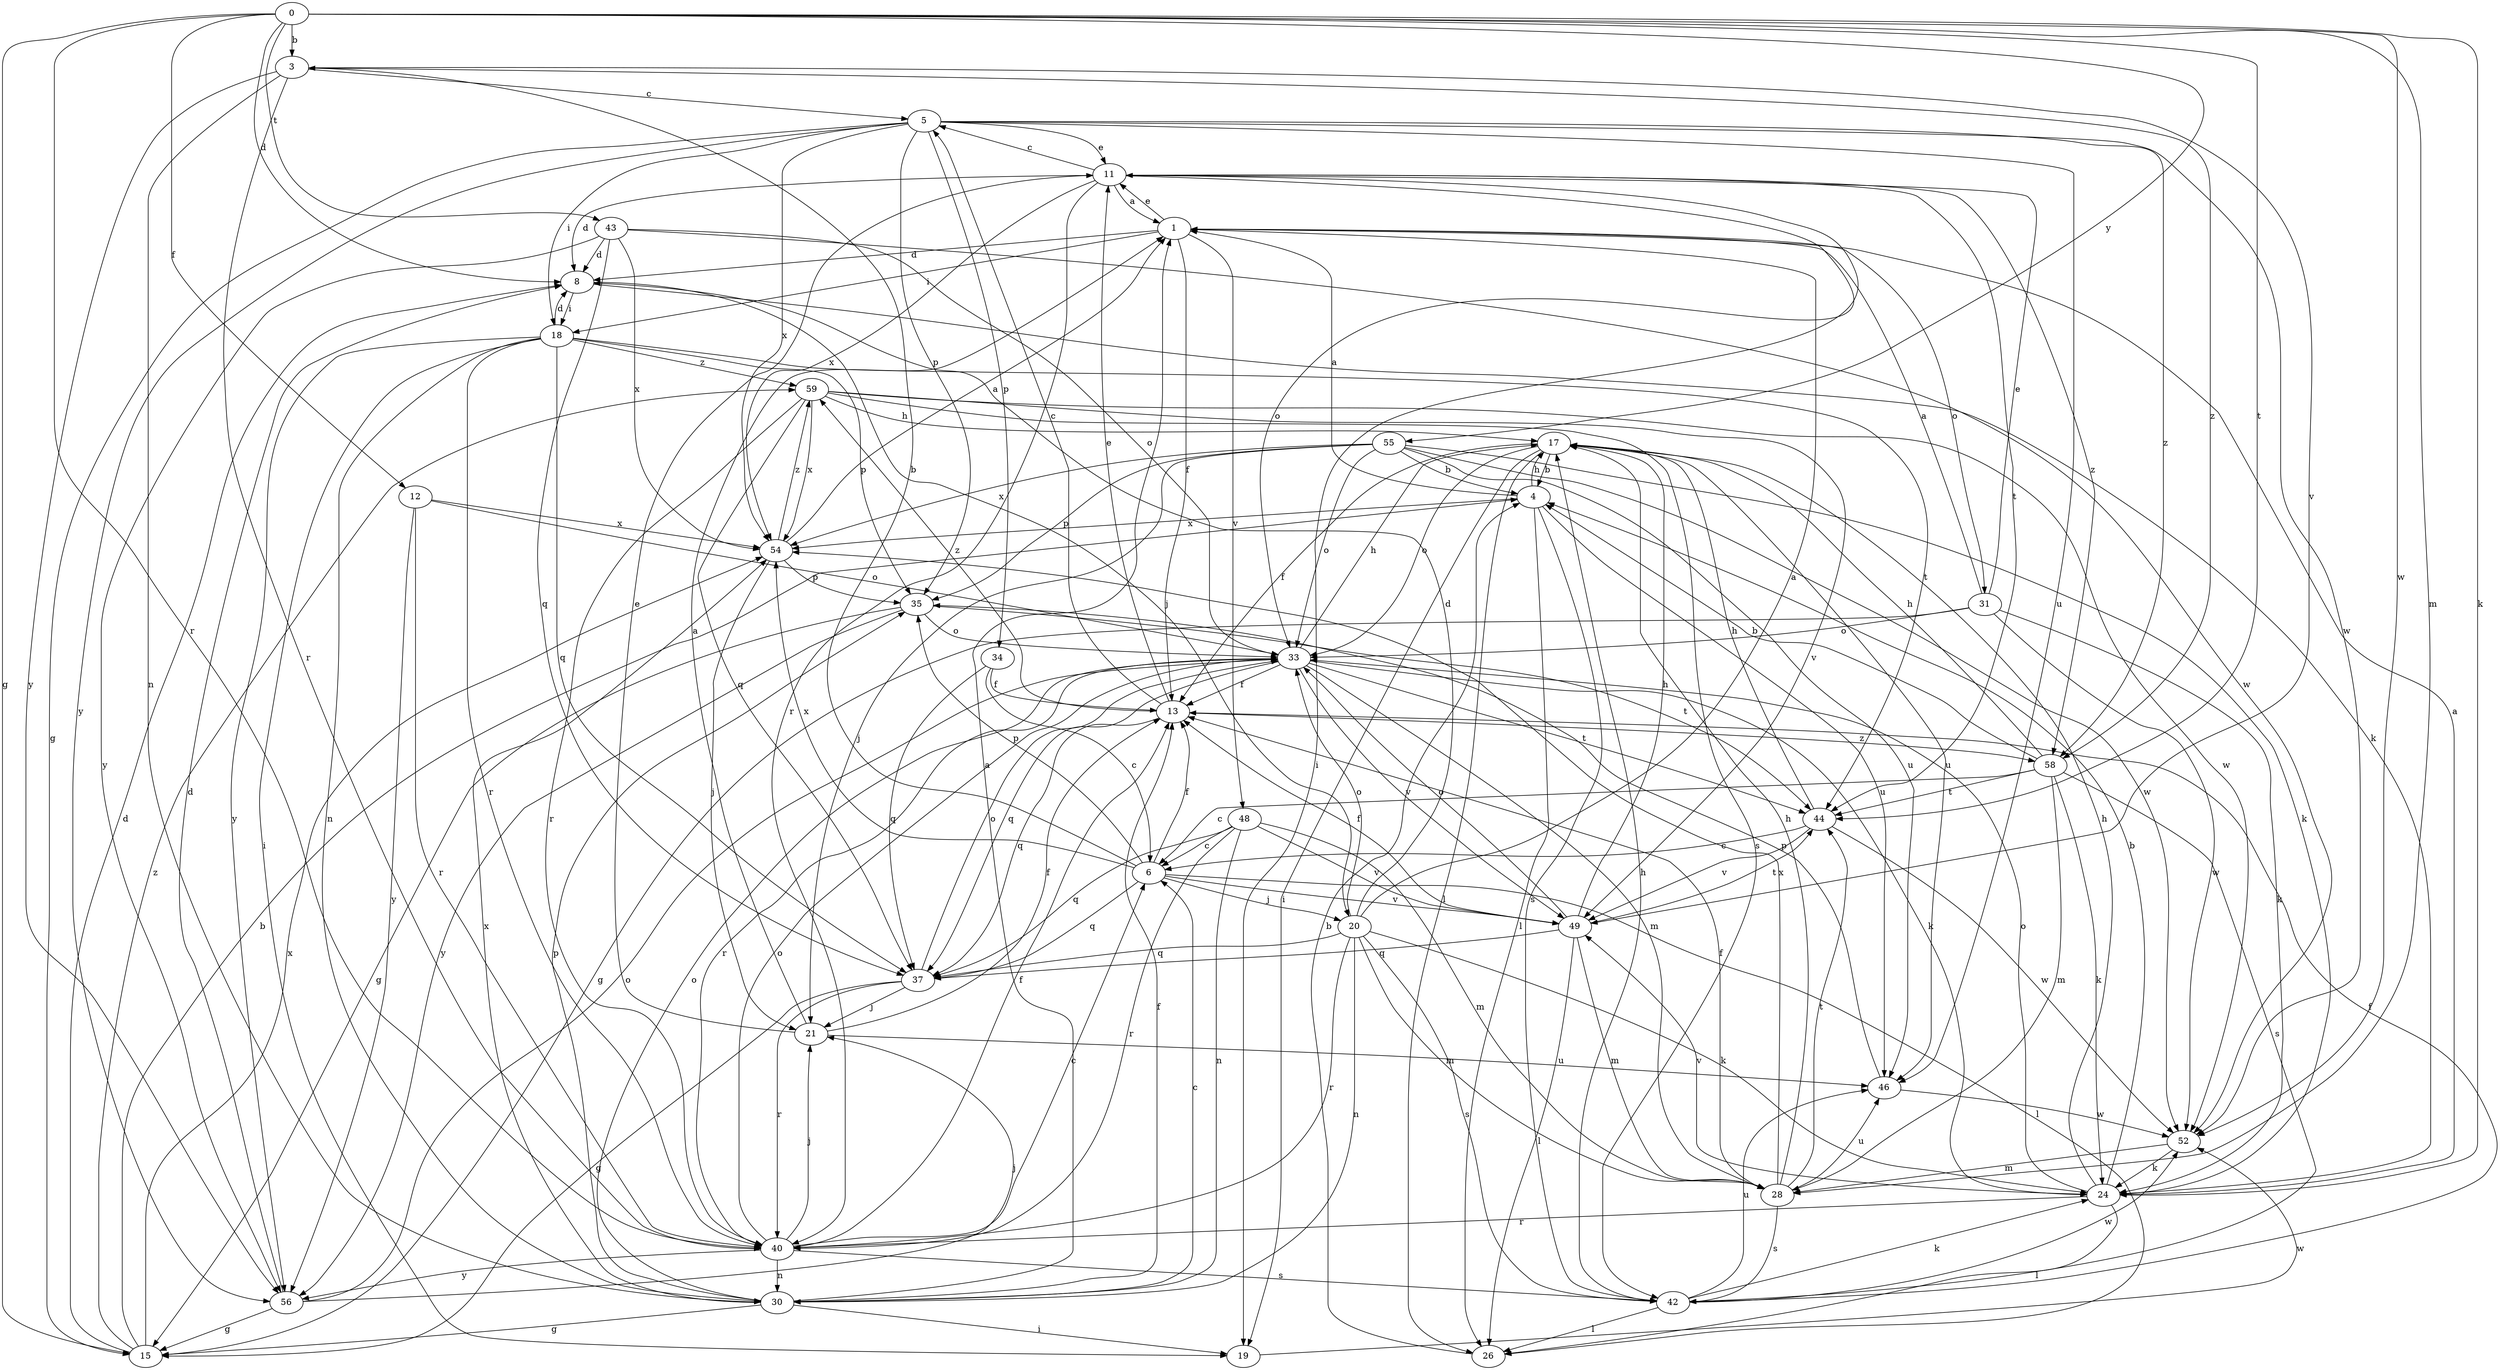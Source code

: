 strict digraph  {
0;
1;
3;
4;
5;
6;
8;
11;
12;
13;
15;
17;
18;
19;
20;
21;
24;
26;
28;
30;
31;
33;
34;
35;
37;
40;
42;
43;
44;
46;
48;
49;
52;
54;
55;
56;
58;
59;
0 -> 3  [label=b];
0 -> 8  [label=d];
0 -> 12  [label=f];
0 -> 15  [label=g];
0 -> 24  [label=k];
0 -> 28  [label=m];
0 -> 40  [label=r];
0 -> 43  [label=t];
0 -> 44  [label=t];
0 -> 52  [label=w];
0 -> 55  [label=y];
1 -> 8  [label=d];
1 -> 11  [label=e];
1 -> 13  [label=f];
1 -> 18  [label=i];
1 -> 31  [label=o];
1 -> 48  [label=v];
3 -> 5  [label=c];
3 -> 30  [label=n];
3 -> 40  [label=r];
3 -> 49  [label=v];
3 -> 56  [label=y];
3 -> 58  [label=z];
4 -> 1  [label=a];
4 -> 17  [label=h];
4 -> 26  [label=l];
4 -> 42  [label=s];
4 -> 46  [label=u];
4 -> 54  [label=x];
5 -> 11  [label=e];
5 -> 15  [label=g];
5 -> 18  [label=i];
5 -> 34  [label=p];
5 -> 35  [label=p];
5 -> 46  [label=u];
5 -> 52  [label=w];
5 -> 54  [label=x];
5 -> 56  [label=y];
5 -> 58  [label=z];
6 -> 3  [label=b];
6 -> 13  [label=f];
6 -> 20  [label=j];
6 -> 26  [label=l];
6 -> 35  [label=p];
6 -> 37  [label=q];
6 -> 49  [label=v];
6 -> 54  [label=x];
8 -> 18  [label=i];
8 -> 20  [label=j];
8 -> 24  [label=k];
11 -> 1  [label=a];
11 -> 5  [label=c];
11 -> 8  [label=d];
11 -> 19  [label=i];
11 -> 33  [label=o];
11 -> 40  [label=r];
11 -> 44  [label=t];
11 -> 54  [label=x];
11 -> 58  [label=z];
12 -> 33  [label=o];
12 -> 40  [label=r];
12 -> 54  [label=x];
12 -> 56  [label=y];
13 -> 5  [label=c];
13 -> 11  [label=e];
13 -> 37  [label=q];
13 -> 58  [label=z];
13 -> 59  [label=z];
15 -> 4  [label=b];
15 -> 8  [label=d];
15 -> 54  [label=x];
15 -> 59  [label=z];
17 -> 4  [label=b];
17 -> 13  [label=f];
17 -> 19  [label=i];
17 -> 26  [label=l];
17 -> 33  [label=o];
17 -> 46  [label=u];
18 -> 8  [label=d];
18 -> 19  [label=i];
18 -> 30  [label=n];
18 -> 35  [label=p];
18 -> 37  [label=q];
18 -> 40  [label=r];
18 -> 44  [label=t];
18 -> 56  [label=y];
18 -> 59  [label=z];
19 -> 52  [label=w];
20 -> 1  [label=a];
20 -> 8  [label=d];
20 -> 24  [label=k];
20 -> 28  [label=m];
20 -> 30  [label=n];
20 -> 33  [label=o];
20 -> 37  [label=q];
20 -> 40  [label=r];
20 -> 42  [label=s];
21 -> 1  [label=a];
21 -> 11  [label=e];
21 -> 13  [label=f];
21 -> 46  [label=u];
24 -> 1  [label=a];
24 -> 4  [label=b];
24 -> 17  [label=h];
24 -> 26  [label=l];
24 -> 33  [label=o];
24 -> 40  [label=r];
24 -> 49  [label=v];
26 -> 4  [label=b];
28 -> 13  [label=f];
28 -> 17  [label=h];
28 -> 42  [label=s];
28 -> 44  [label=t];
28 -> 46  [label=u];
28 -> 54  [label=x];
30 -> 1  [label=a];
30 -> 6  [label=c];
30 -> 13  [label=f];
30 -> 15  [label=g];
30 -> 19  [label=i];
30 -> 33  [label=o];
30 -> 35  [label=p];
30 -> 54  [label=x];
31 -> 1  [label=a];
31 -> 11  [label=e];
31 -> 15  [label=g];
31 -> 24  [label=k];
31 -> 33  [label=o];
31 -> 52  [label=w];
33 -> 13  [label=f];
33 -> 17  [label=h];
33 -> 24  [label=k];
33 -> 28  [label=m];
33 -> 37  [label=q];
33 -> 40  [label=r];
33 -> 44  [label=t];
33 -> 49  [label=v];
34 -> 6  [label=c];
34 -> 13  [label=f];
34 -> 37  [label=q];
35 -> 15  [label=g];
35 -> 33  [label=o];
35 -> 44  [label=t];
35 -> 56  [label=y];
37 -> 15  [label=g];
37 -> 21  [label=j];
37 -> 33  [label=o];
37 -> 40  [label=r];
40 -> 6  [label=c];
40 -> 13  [label=f];
40 -> 21  [label=j];
40 -> 30  [label=n];
40 -> 33  [label=o];
40 -> 42  [label=s];
40 -> 56  [label=y];
42 -> 13  [label=f];
42 -> 17  [label=h];
42 -> 24  [label=k];
42 -> 26  [label=l];
42 -> 46  [label=u];
42 -> 52  [label=w];
43 -> 8  [label=d];
43 -> 33  [label=o];
43 -> 37  [label=q];
43 -> 52  [label=w];
43 -> 54  [label=x];
43 -> 56  [label=y];
44 -> 6  [label=c];
44 -> 17  [label=h];
44 -> 49  [label=v];
44 -> 52  [label=w];
46 -> 35  [label=p];
46 -> 52  [label=w];
48 -> 6  [label=c];
48 -> 28  [label=m];
48 -> 30  [label=n];
48 -> 37  [label=q];
48 -> 40  [label=r];
48 -> 49  [label=v];
49 -> 13  [label=f];
49 -> 17  [label=h];
49 -> 26  [label=l];
49 -> 28  [label=m];
49 -> 33  [label=o];
49 -> 37  [label=q];
49 -> 44  [label=t];
52 -> 24  [label=k];
52 -> 28  [label=m];
54 -> 1  [label=a];
54 -> 21  [label=j];
54 -> 35  [label=p];
54 -> 59  [label=z];
55 -> 4  [label=b];
55 -> 21  [label=j];
55 -> 24  [label=k];
55 -> 33  [label=o];
55 -> 35  [label=p];
55 -> 46  [label=u];
55 -> 52  [label=w];
55 -> 54  [label=x];
56 -> 8  [label=d];
56 -> 15  [label=g];
56 -> 21  [label=j];
56 -> 33  [label=o];
58 -> 4  [label=b];
58 -> 6  [label=c];
58 -> 17  [label=h];
58 -> 24  [label=k];
58 -> 28  [label=m];
58 -> 42  [label=s];
58 -> 44  [label=t];
59 -> 17  [label=h];
59 -> 37  [label=q];
59 -> 40  [label=r];
59 -> 42  [label=s];
59 -> 49  [label=v];
59 -> 52  [label=w];
59 -> 54  [label=x];
}
